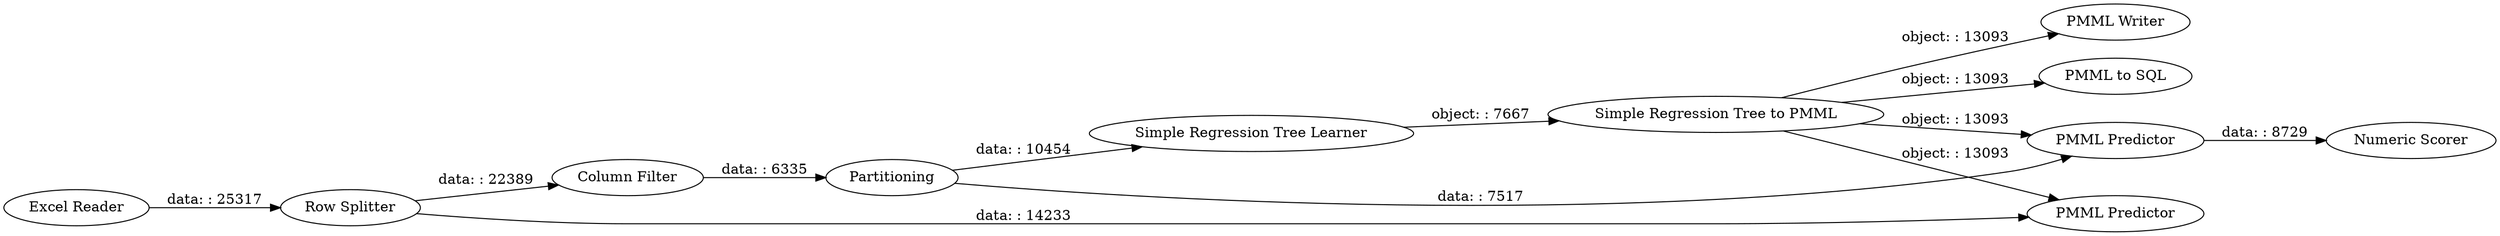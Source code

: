digraph {
	"947481524472196935_14" [label="Excel Reader"]
	"947481524472196935_17" [label="Simple Regression Tree Learner"]
	"947481524472196935_20" [label="Row Splitter"]
	"947481524472196935_16" [label="Column Filter"]
	"947481524472196935_26" [label="PMML Writer"]
	"947481524472196935_23" [label="PMML Predictor"]
	"947481524472196935_22" [label="PMML to SQL"]
	"947481524472196935_18" [label="Simple Regression Tree to PMML"]
	"947481524472196935_25" [label="Numeric Scorer"]
	"947481524472196935_2" [label=Partitioning]
	"947481524472196935_24" [label="PMML Predictor"]
	"947481524472196935_18" -> "947481524472196935_24" [label="object: : 13093"]
	"947481524472196935_18" -> "947481524472196935_23" [label="object: : 13093"]
	"947481524472196935_18" -> "947481524472196935_22" [label="object: : 13093"]
	"947481524472196935_16" -> "947481524472196935_2" [label="data: : 6335"]
	"947481524472196935_23" -> "947481524472196935_25" [label="data: : 8729"]
	"947481524472196935_20" -> "947481524472196935_16" [label="data: : 22389"]
	"947481524472196935_2" -> "947481524472196935_17" [label="data: : 10454"]
	"947481524472196935_20" -> "947481524472196935_24" [label="data: : 14233"]
	"947481524472196935_17" -> "947481524472196935_18" [label="object: : 7667"]
	"947481524472196935_14" -> "947481524472196935_20" [label="data: : 25317"]
	"947481524472196935_18" -> "947481524472196935_26" [label="object: : 13093"]
	"947481524472196935_2" -> "947481524472196935_23" [label="data: : 7517"]
	rankdir=LR
}
